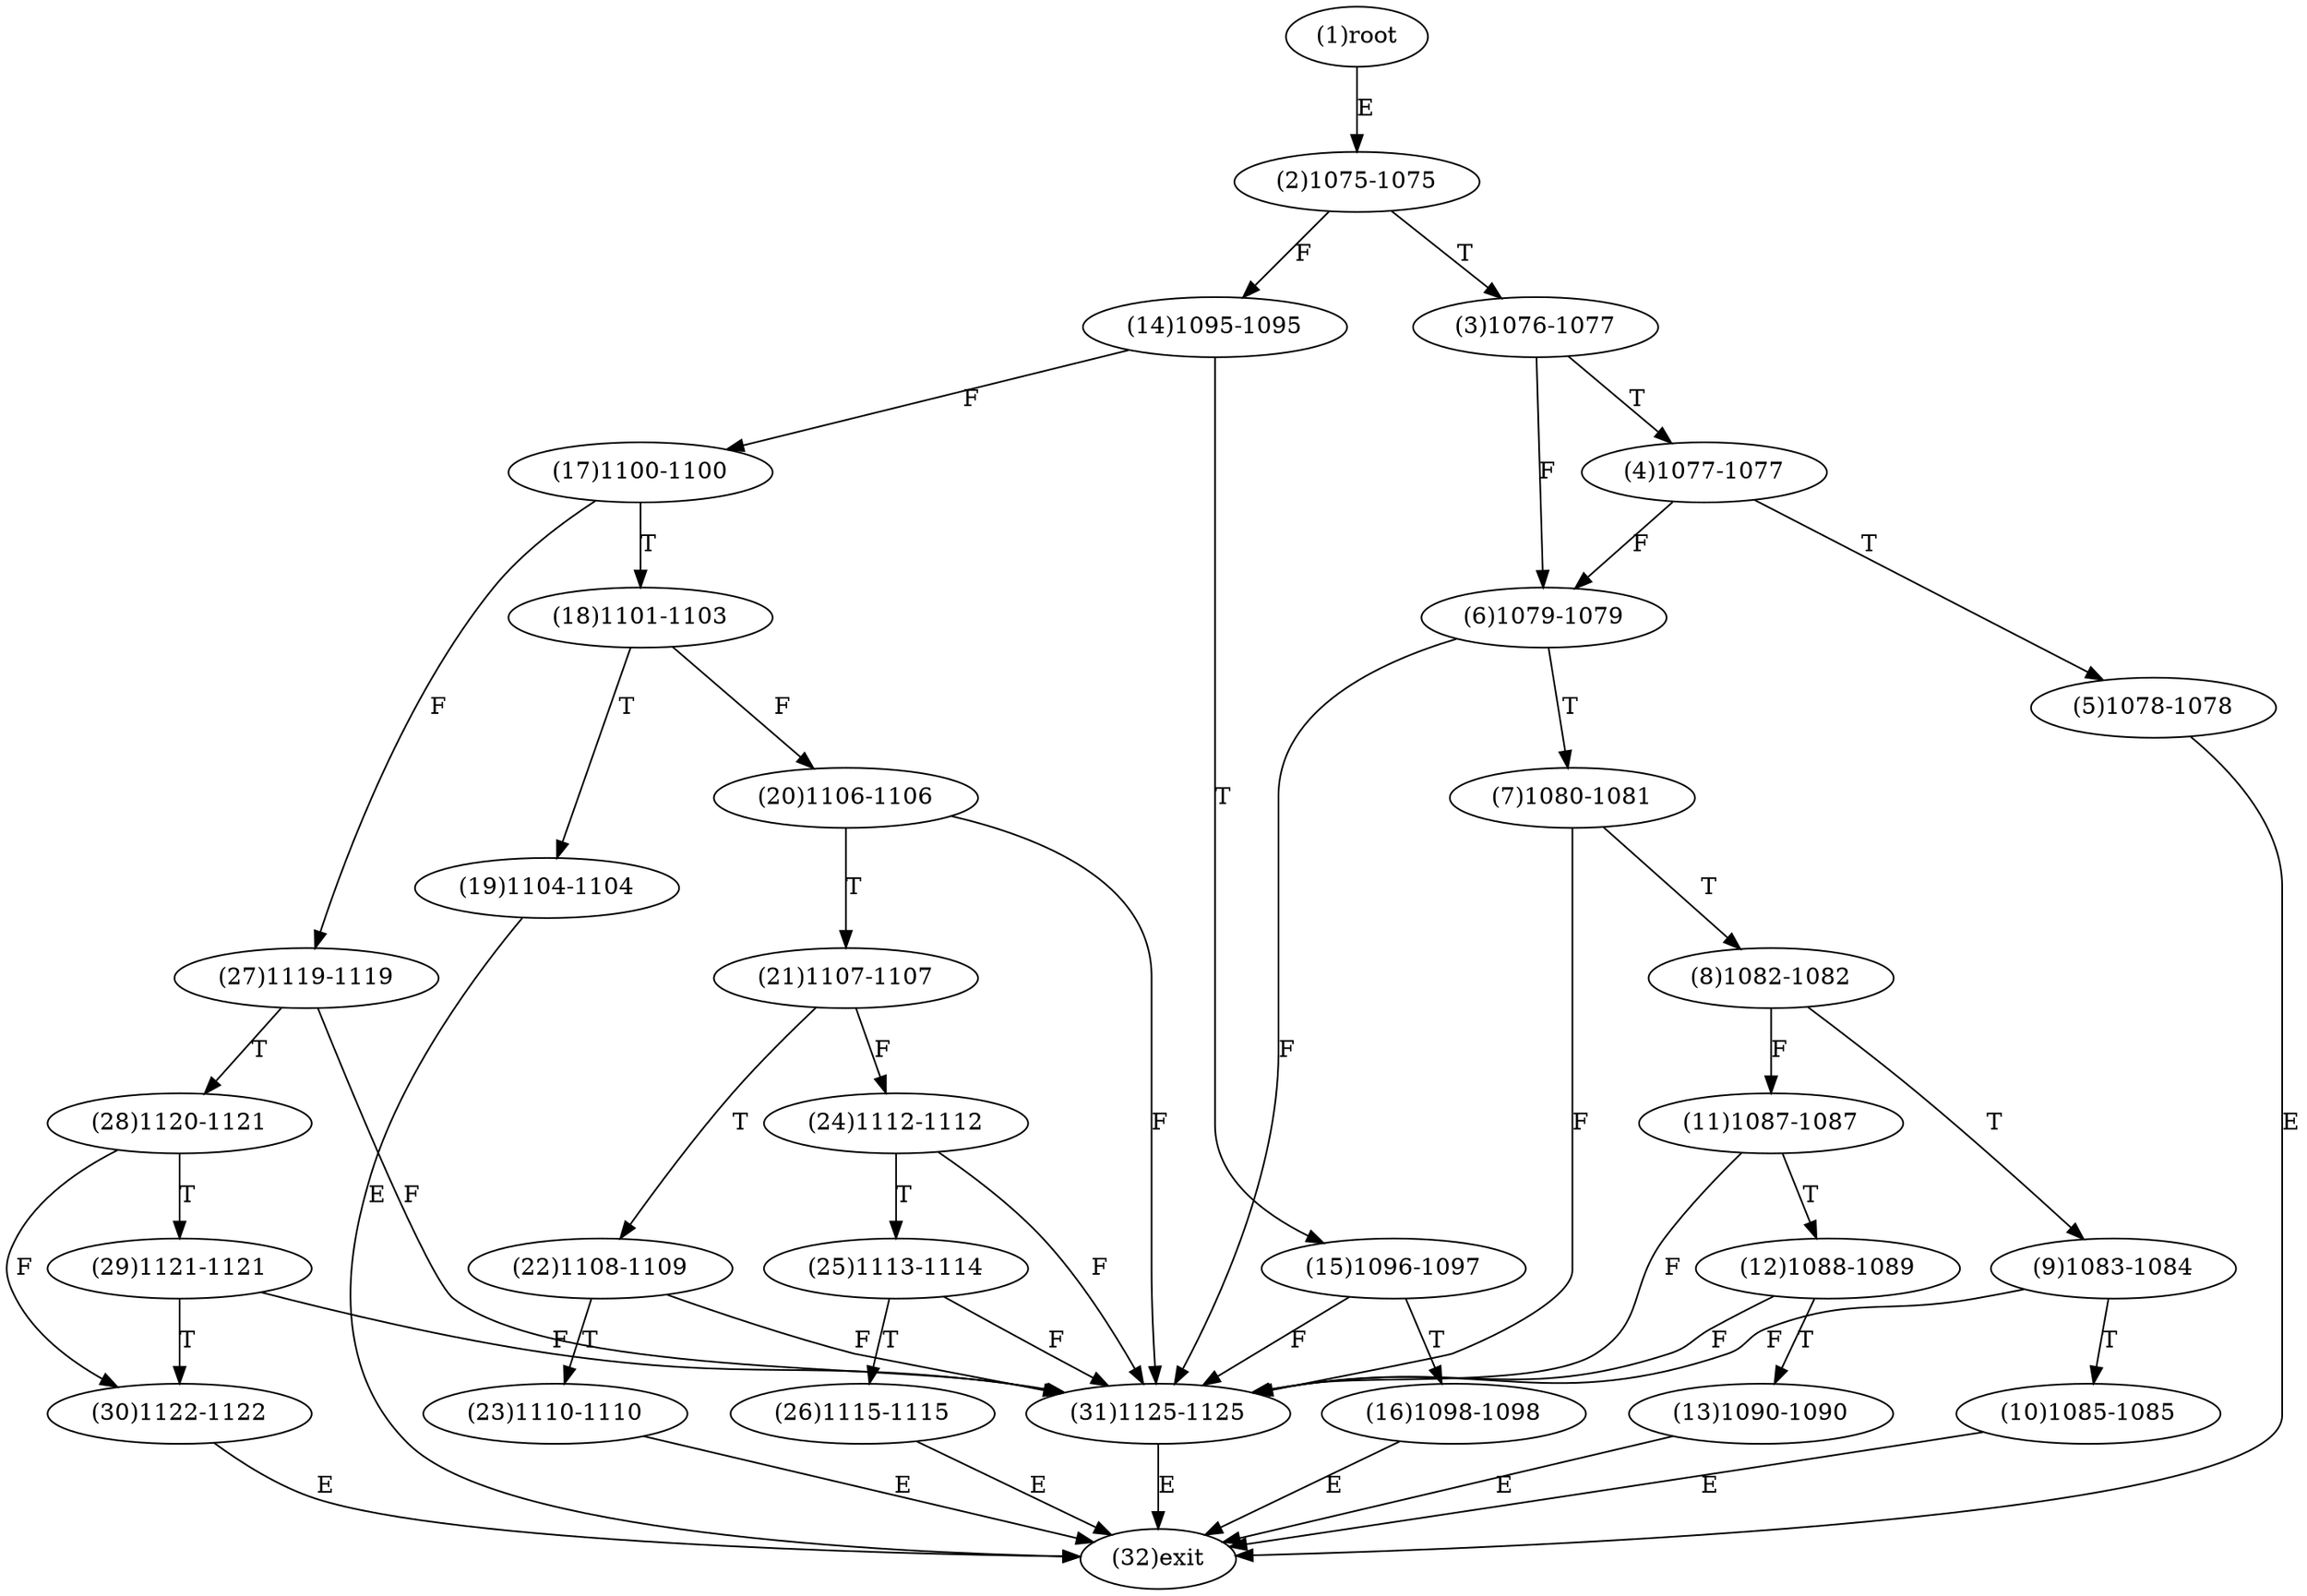 digraph "" { 
1[ label="(1)root"];
2[ label="(2)1075-1075"];
3[ label="(3)1076-1077"];
4[ label="(4)1077-1077"];
5[ label="(5)1078-1078"];
6[ label="(6)1079-1079"];
7[ label="(7)1080-1081"];
8[ label="(8)1082-1082"];
9[ label="(9)1083-1084"];
10[ label="(10)1085-1085"];
11[ label="(11)1087-1087"];
12[ label="(12)1088-1089"];
13[ label="(13)1090-1090"];
14[ label="(14)1095-1095"];
15[ label="(15)1096-1097"];
17[ label="(17)1100-1100"];
16[ label="(16)1098-1098"];
19[ label="(19)1104-1104"];
18[ label="(18)1101-1103"];
21[ label="(21)1107-1107"];
20[ label="(20)1106-1106"];
23[ label="(23)1110-1110"];
22[ label="(22)1108-1109"];
25[ label="(25)1113-1114"];
24[ label="(24)1112-1112"];
27[ label="(27)1119-1119"];
26[ label="(26)1115-1115"];
29[ label="(29)1121-1121"];
28[ label="(28)1120-1121"];
31[ label="(31)1125-1125"];
30[ label="(30)1122-1122"];
32[ label="(32)exit"];
1->2[ label="E"];
2->14[ label="F"];
2->3[ label="T"];
3->6[ label="F"];
3->4[ label="T"];
4->6[ label="F"];
4->5[ label="T"];
5->32[ label="E"];
6->31[ label="F"];
6->7[ label="T"];
7->31[ label="F"];
7->8[ label="T"];
8->11[ label="F"];
8->9[ label="T"];
9->31[ label="F"];
9->10[ label="T"];
10->32[ label="E"];
11->31[ label="F"];
11->12[ label="T"];
12->31[ label="F"];
12->13[ label="T"];
13->32[ label="E"];
14->17[ label="F"];
14->15[ label="T"];
15->31[ label="F"];
15->16[ label="T"];
16->32[ label="E"];
17->27[ label="F"];
17->18[ label="T"];
18->20[ label="F"];
18->19[ label="T"];
19->32[ label="E"];
20->31[ label="F"];
20->21[ label="T"];
21->24[ label="F"];
21->22[ label="T"];
22->31[ label="F"];
22->23[ label="T"];
23->32[ label="E"];
24->31[ label="F"];
24->25[ label="T"];
25->31[ label="F"];
25->26[ label="T"];
26->32[ label="E"];
27->31[ label="F"];
27->28[ label="T"];
28->30[ label="F"];
28->29[ label="T"];
29->31[ label="F"];
29->30[ label="T"];
30->32[ label="E"];
31->32[ label="E"];
}